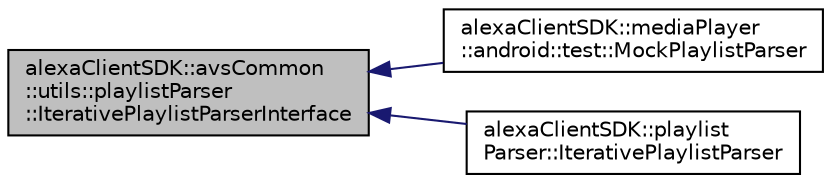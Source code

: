 digraph "alexaClientSDK::avsCommon::utils::playlistParser::IterativePlaylistParserInterface"
{
 // LATEX_PDF_SIZE
  edge [fontname="Helvetica",fontsize="10",labelfontname="Helvetica",labelfontsize="10"];
  node [fontname="Helvetica",fontsize="10",shape=record];
  rankdir="LR";
  Node1 [label="alexaClientSDK::avsCommon\l::utils::playlistParser\l::IterativePlaylistParserInterface",height=0.2,width=0.4,color="black", fillcolor="grey75", style="filled", fontcolor="black",tooltip=" "];
  Node1 -> Node2 [dir="back",color="midnightblue",fontsize="10",style="solid",fontname="Helvetica"];
  Node2 [label="alexaClientSDK::mediaPlayer\l::android::test::MockPlaylistParser",height=0.2,width=0.4,color="black", fillcolor="white", style="filled",URL="$classalexa_client_s_d_k_1_1media_player_1_1android_1_1test_1_1_mock_playlist_parser.html",tooltip=" "];
  Node1 -> Node3 [dir="back",color="midnightblue",fontsize="10",style="solid",fontname="Helvetica"];
  Node3 [label="alexaClientSDK::playlist\lParser::IterativePlaylistParser",height=0.2,width=0.4,color="black", fillcolor="white", style="filled",URL="$classalexa_client_s_d_k_1_1playlist_parser_1_1_iterative_playlist_parser.html",tooltip=" "];
}
